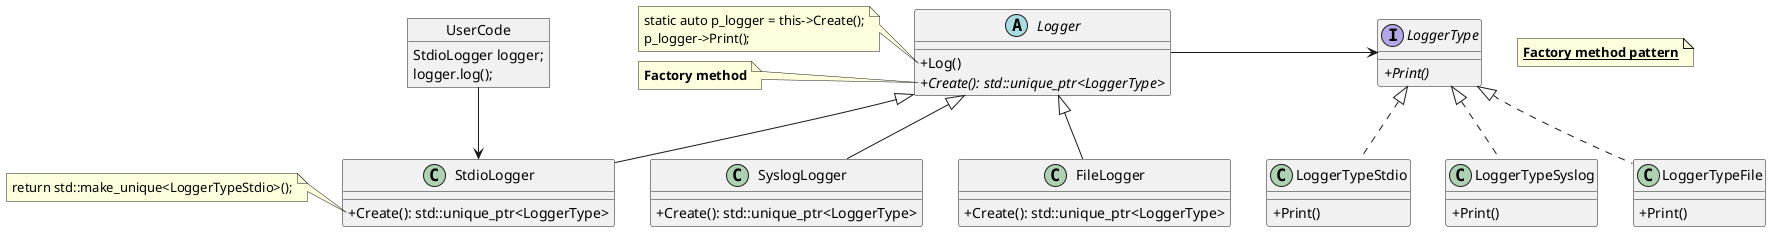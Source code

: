 @startuml
'https://plantuml.com/class-diagram
skinparam classAttributeIconSize 0

'Classes
object UserCode {
    StdioLogger logger;
    logger.log();
}

interface LoggerType {
+{abstract}Print()
}

class LoggerTypeFile {
+Print()
}

class LoggerTypeStdio {
+Print()
}

class LoggerTypeSyslog {
+Print()
}

abstract class Logger {
+Log()
+{abstract}Create(): std::unique_ptr<LoggerType>
}

class StdioLogger {
+Create(): std::unique_ptr<LoggerType>
}

class FileLogger {
+Create(): std::unique_ptr<LoggerType>
}

class SyslogLogger {
+Create(): std::unique_ptr<LoggerType>
}

'Relations
UserCode --> StdioLogger

Logger<|-- StdioLogger
Logger<|-- FileLogger
Logger<|-- SyslogLogger

Logger -> LoggerType

LoggerType <|.. LoggerTypeStdio
LoggerType <|.. LoggerTypeFile
LoggerType <|.. LoggerTypeSyslog

'Notes
note as N1
    <b><u>Factory method pattern</u></b>
end note

note left of Logger::Log()
    static auto p_logger = this->Create();
    p_logger->Print();
end note

note left of Logger::Create()
    <b>Factory method</b>
end note

note left of StdioLogger::Create()
    return std::make_unique<LoggerTypeStdio>();
end note

@enduml